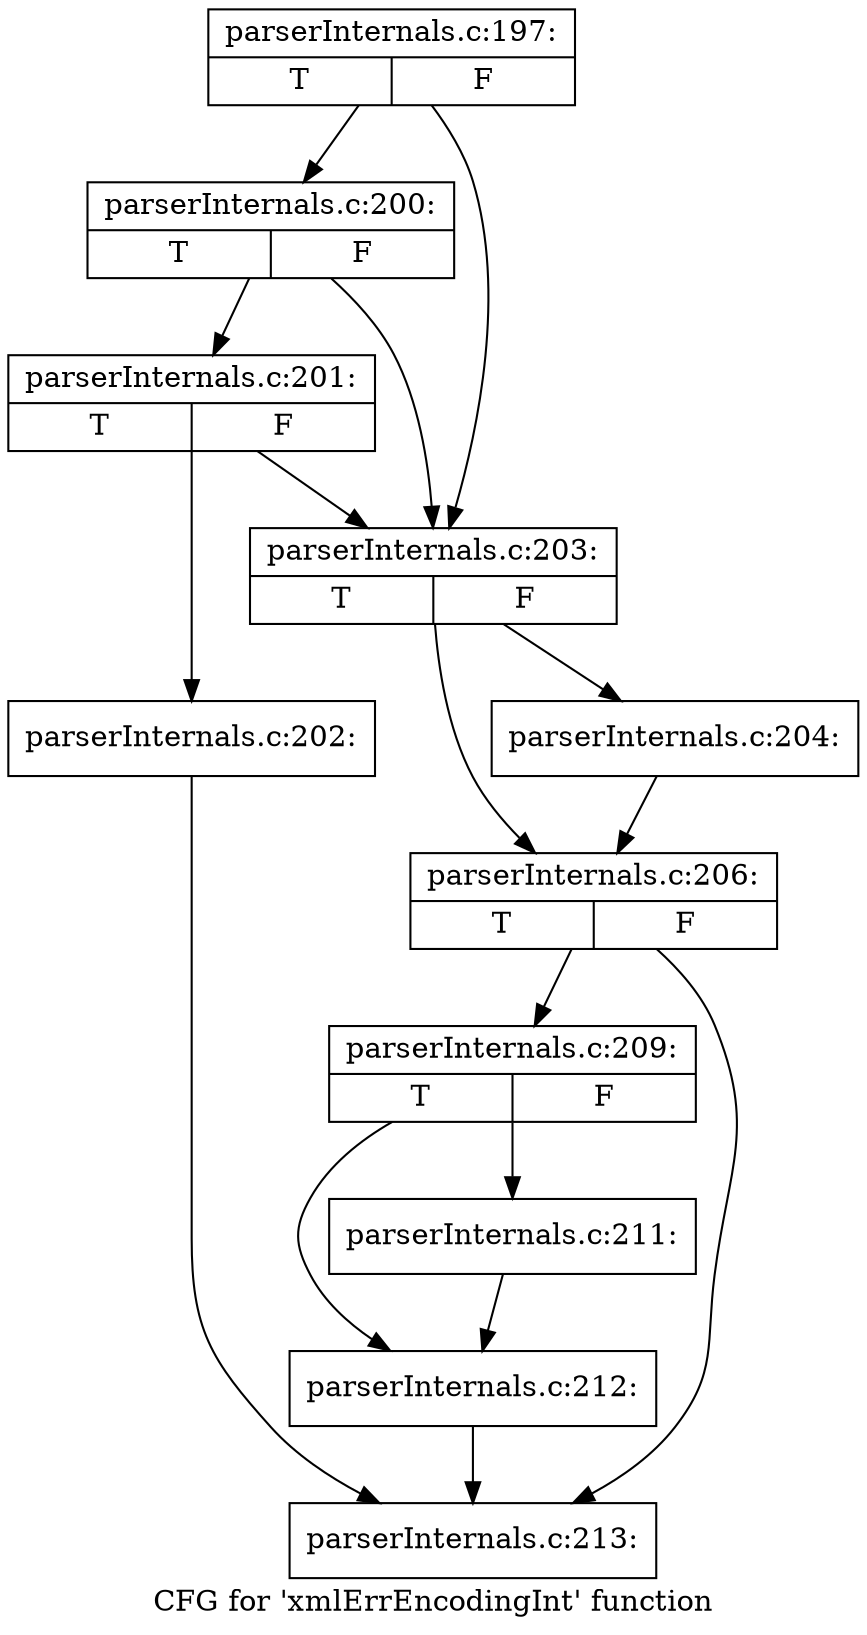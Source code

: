 digraph "CFG for 'xmlErrEncodingInt' function" {
	label="CFG for 'xmlErrEncodingInt' function";

	Node0x4fbb4c0 [shape=record,label="{parserInternals.c:197:|{<s0>T|<s1>F}}"];
	Node0x4fbb4c0 -> Node0x4fbf6f0;
	Node0x4fbb4c0 -> Node0x4fbe710;
	Node0x4fbf6f0 [shape=record,label="{parserInternals.c:200:|{<s0>T|<s1>F}}"];
	Node0x4fbf6f0 -> Node0x4fbe760;
	Node0x4fbf6f0 -> Node0x4fbe710;
	Node0x4fbe760 [shape=record,label="{parserInternals.c:201:|{<s0>T|<s1>F}}"];
	Node0x4fbe760 -> Node0x4fbe6c0;
	Node0x4fbe760 -> Node0x4fbe710;
	Node0x4fbe6c0 [shape=record,label="{parserInternals.c:202:}"];
	Node0x4fbe6c0 -> Node0x4fc07f0;
	Node0x4fbe710 [shape=record,label="{parserInternals.c:203:|{<s0>T|<s1>F}}"];
	Node0x4fbe710 -> Node0x4fc0160;
	Node0x4fbe710 -> Node0x4fc01b0;
	Node0x4fc0160 [shape=record,label="{parserInternals.c:204:}"];
	Node0x4fc0160 -> Node0x4fc01b0;
	Node0x4fc01b0 [shape=record,label="{parserInternals.c:206:|{<s0>T|<s1>F}}"];
	Node0x4fc01b0 -> Node0x4fc07a0;
	Node0x4fc01b0 -> Node0x4fc07f0;
	Node0x4fc07a0 [shape=record,label="{parserInternals.c:209:|{<s0>T|<s1>F}}"];
	Node0x4fc07a0 -> Node0x4fc1850;
	Node0x4fc07a0 -> Node0x4fc18a0;
	Node0x4fc1850 [shape=record,label="{parserInternals.c:211:}"];
	Node0x4fc1850 -> Node0x4fc18a0;
	Node0x4fc18a0 [shape=record,label="{parserInternals.c:212:}"];
	Node0x4fc18a0 -> Node0x4fc07f0;
	Node0x4fc07f0 [shape=record,label="{parserInternals.c:213:}"];
}
